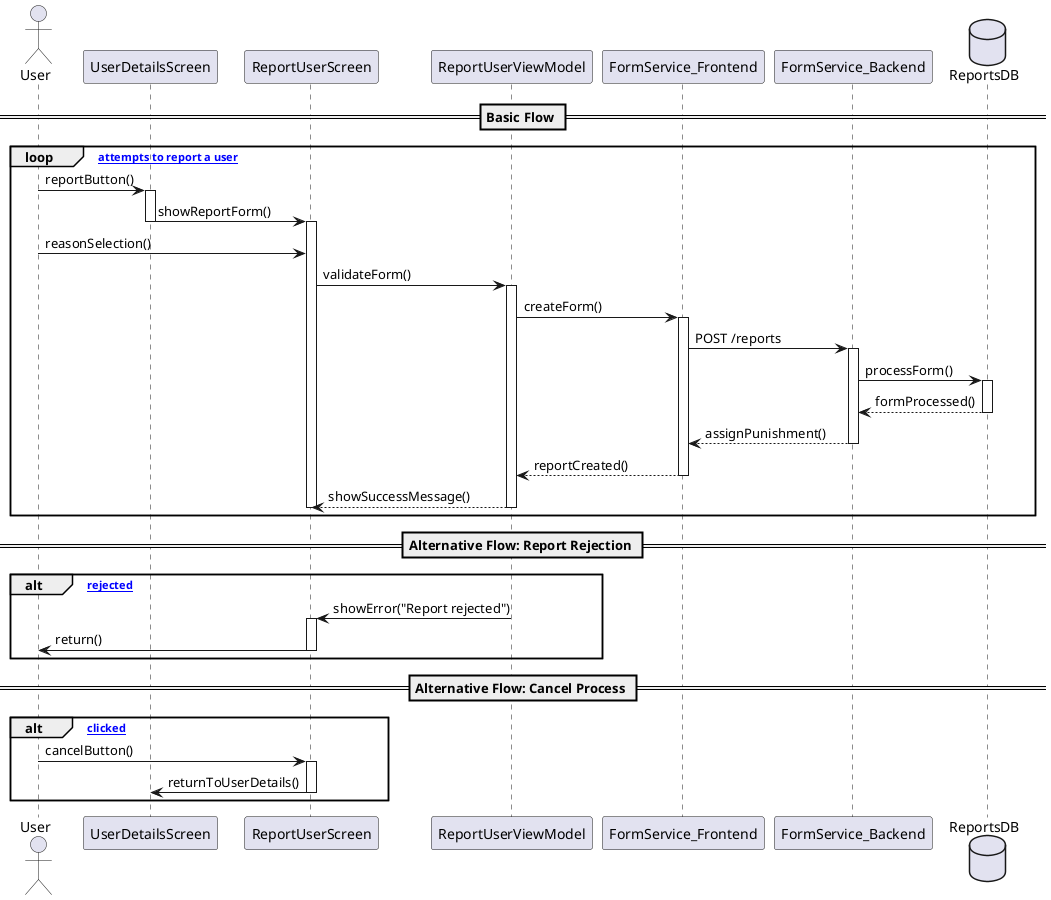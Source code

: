 @startuml ReportUserSequence
actor User
participant "UserDetailsScreen" as UDS
participant "ReportUserScreen" as RUS
participant "ReportUserViewModel" as RUVM
participant "FormService_Frontend" as FSF
participant "FormService_Backend" as FSB
database "ReportsDB" as DB

== Basic Flow ==
loop [User attempts to report a user]
    User -> UDS: reportButton()
    activate UDS
    UDS -> RUS: showReportForm()
    deactivate UDS
    activate RUS
    User -> RUS: reasonSelection()
    RUS -> RUVM: validateForm()
    activate RUVM
    RUVM -> FSF: createForm()
    activate FSF
    FSF -> FSB: POST /reports
    activate FSB
    FSB -> DB: processForm()
    activate DB
    DB --> FSB: formProcessed()
    deactivate DB
    FSB --> FSF: assignPunishment()
    deactivate FSB
    FSF --> RUVM: reportCreated()
    deactivate FSF
    RUVM --> RUS: showSuccessMessage()
    deactivate RUVM
    deactivate RUS
end

== Alternative Flow: Report Rejection ==
alt [Report rejected]
    RUVM -> RUS: showError("Report rejected")
    activate RUS
    RUS -> User: return()
    deactivate RUS
end

== Alternative Flow: Cancel Process ==
alt [Cancel clicked]
    User -> RUS: cancelButton()
    activate RUS
    RUS -> UDS: returnToUserDetails()
    deactivate RUS
end
@enduml